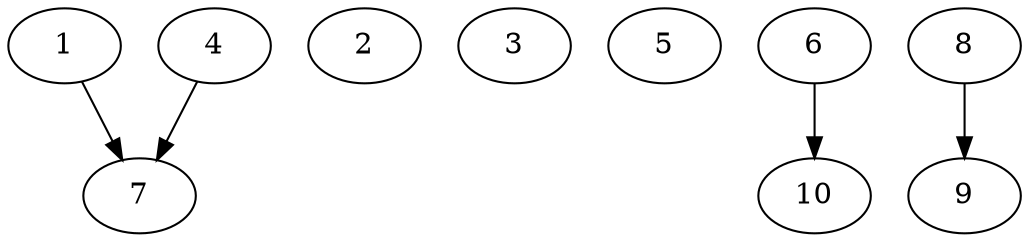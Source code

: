 digraph "Random_Nodes_10_Density_0.40_CCR_10.02_WeightType_Random" {
	1	 [Processor=0,Start=0,Weight=2];
	7	 [Processor=0,Start=10,Weight=8];
	1 -> 7	 [Weight=254];
	2	 [Processor=1,Start=0,Weight=3];
	3	 [Processor=2,Start=0,Weight=7];
	4	 [Processor=0,Start=2,Weight=8];
	4 -> 7	 [Weight=113];
	5	 [Processor=2,Start=7,Weight=5];
	6	 [Processor=1,Start=3,Weight=4];
	10	 [Processor=1,Start=7,Weight=10];
	6 -> 10	 [Weight=85];
	8	 [Processor=3,Start=0,Weight=5];
	9	 [Processor=3,Start=5,Weight=10];
	8 -> 9	 [Weight=169];
}
